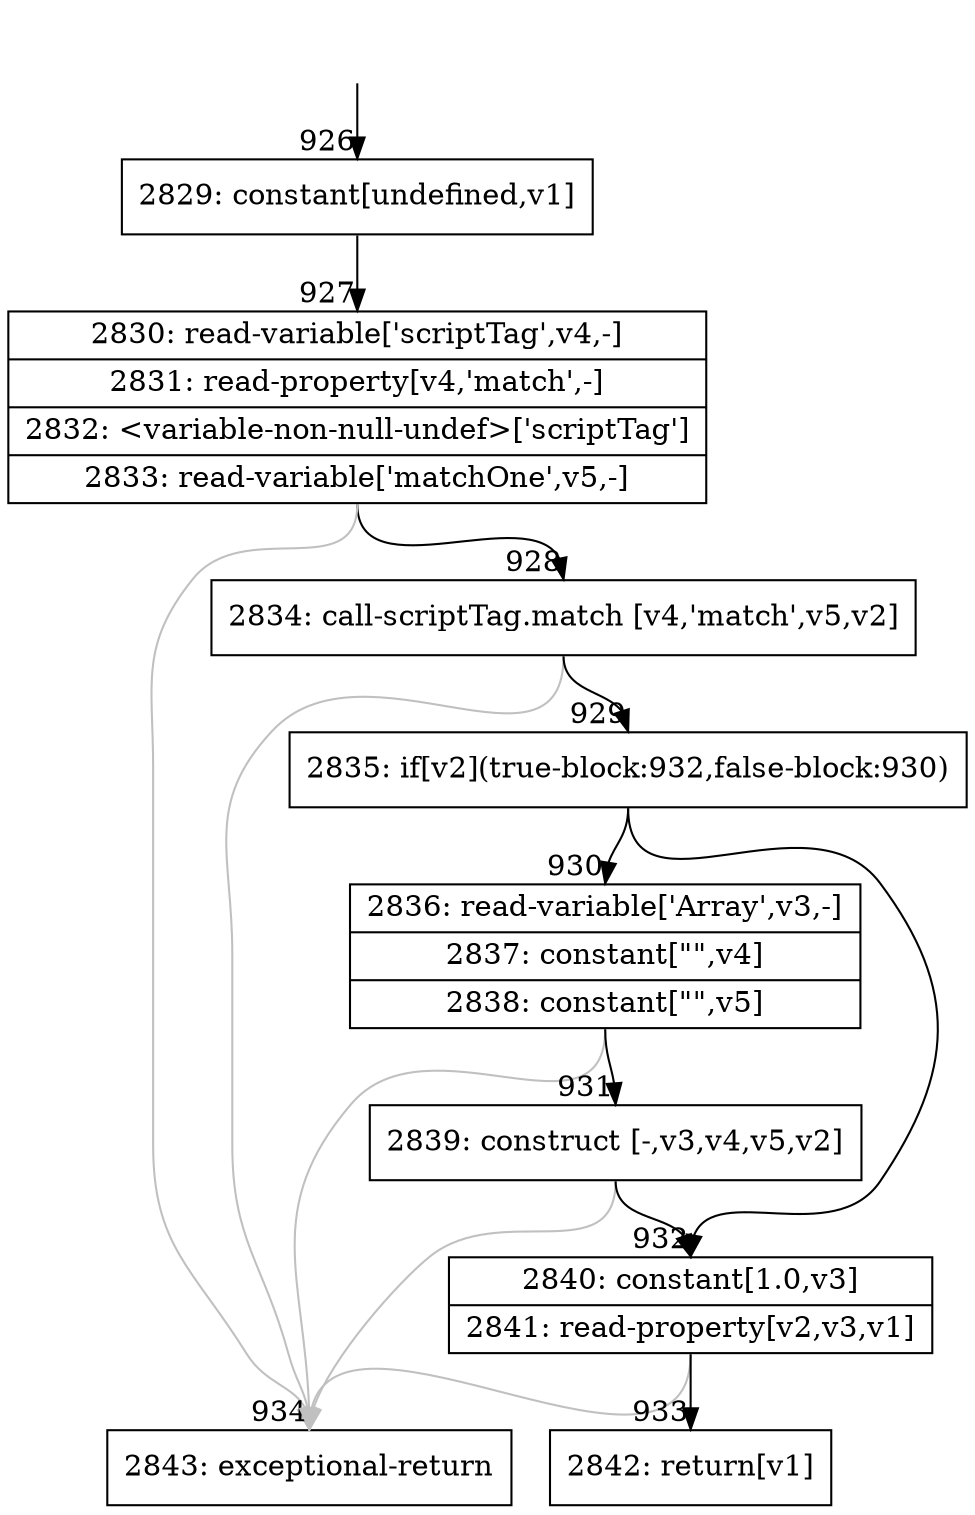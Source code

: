 digraph {
rankdir="TD"
BB_entry80[shape=none,label=""];
BB_entry80 -> BB926 [tailport=s, headport=n, headlabel="    926"]
BB926 [shape=record label="{2829: constant[undefined,v1]}" ] 
BB926 -> BB927 [tailport=s, headport=n, headlabel="      927"]
BB927 [shape=record label="{2830: read-variable['scriptTag',v4,-]|2831: read-property[v4,'match',-]|2832: \<variable-non-null-undef\>['scriptTag']|2833: read-variable['matchOne',v5,-]}" ] 
BB927 -> BB928 [tailport=s, headport=n, headlabel="      928"]
BB927 -> BB934 [tailport=s, headport=n, color=gray, headlabel="      934"]
BB928 [shape=record label="{2834: call-scriptTag.match [v4,'match',v5,v2]}" ] 
BB928 -> BB929 [tailport=s, headport=n, headlabel="      929"]
BB928 -> BB934 [tailport=s, headport=n, color=gray]
BB929 [shape=record label="{2835: if[v2](true-block:932,false-block:930)}" ] 
BB929 -> BB932 [tailport=s, headport=n, headlabel="      932"]
BB929 -> BB930 [tailport=s, headport=n, headlabel="      930"]
BB930 [shape=record label="{2836: read-variable['Array',v3,-]|2837: constant[\"\",v4]|2838: constant[\"\",v5]}" ] 
BB930 -> BB931 [tailport=s, headport=n, headlabel="      931"]
BB930 -> BB934 [tailport=s, headport=n, color=gray]
BB931 [shape=record label="{2839: construct [-,v3,v4,v5,v2]}" ] 
BB931 -> BB932 [tailport=s, headport=n]
BB931 -> BB934 [tailport=s, headport=n, color=gray]
BB932 [shape=record label="{2840: constant[1.0,v3]|2841: read-property[v2,v3,v1]}" ] 
BB932 -> BB933 [tailport=s, headport=n, headlabel="      933"]
BB932 -> BB934 [tailport=s, headport=n, color=gray]
BB933 [shape=record label="{2842: return[v1]}" ] 
BB934 [shape=record label="{2843: exceptional-return}" ] 
//#$~ 635
}
